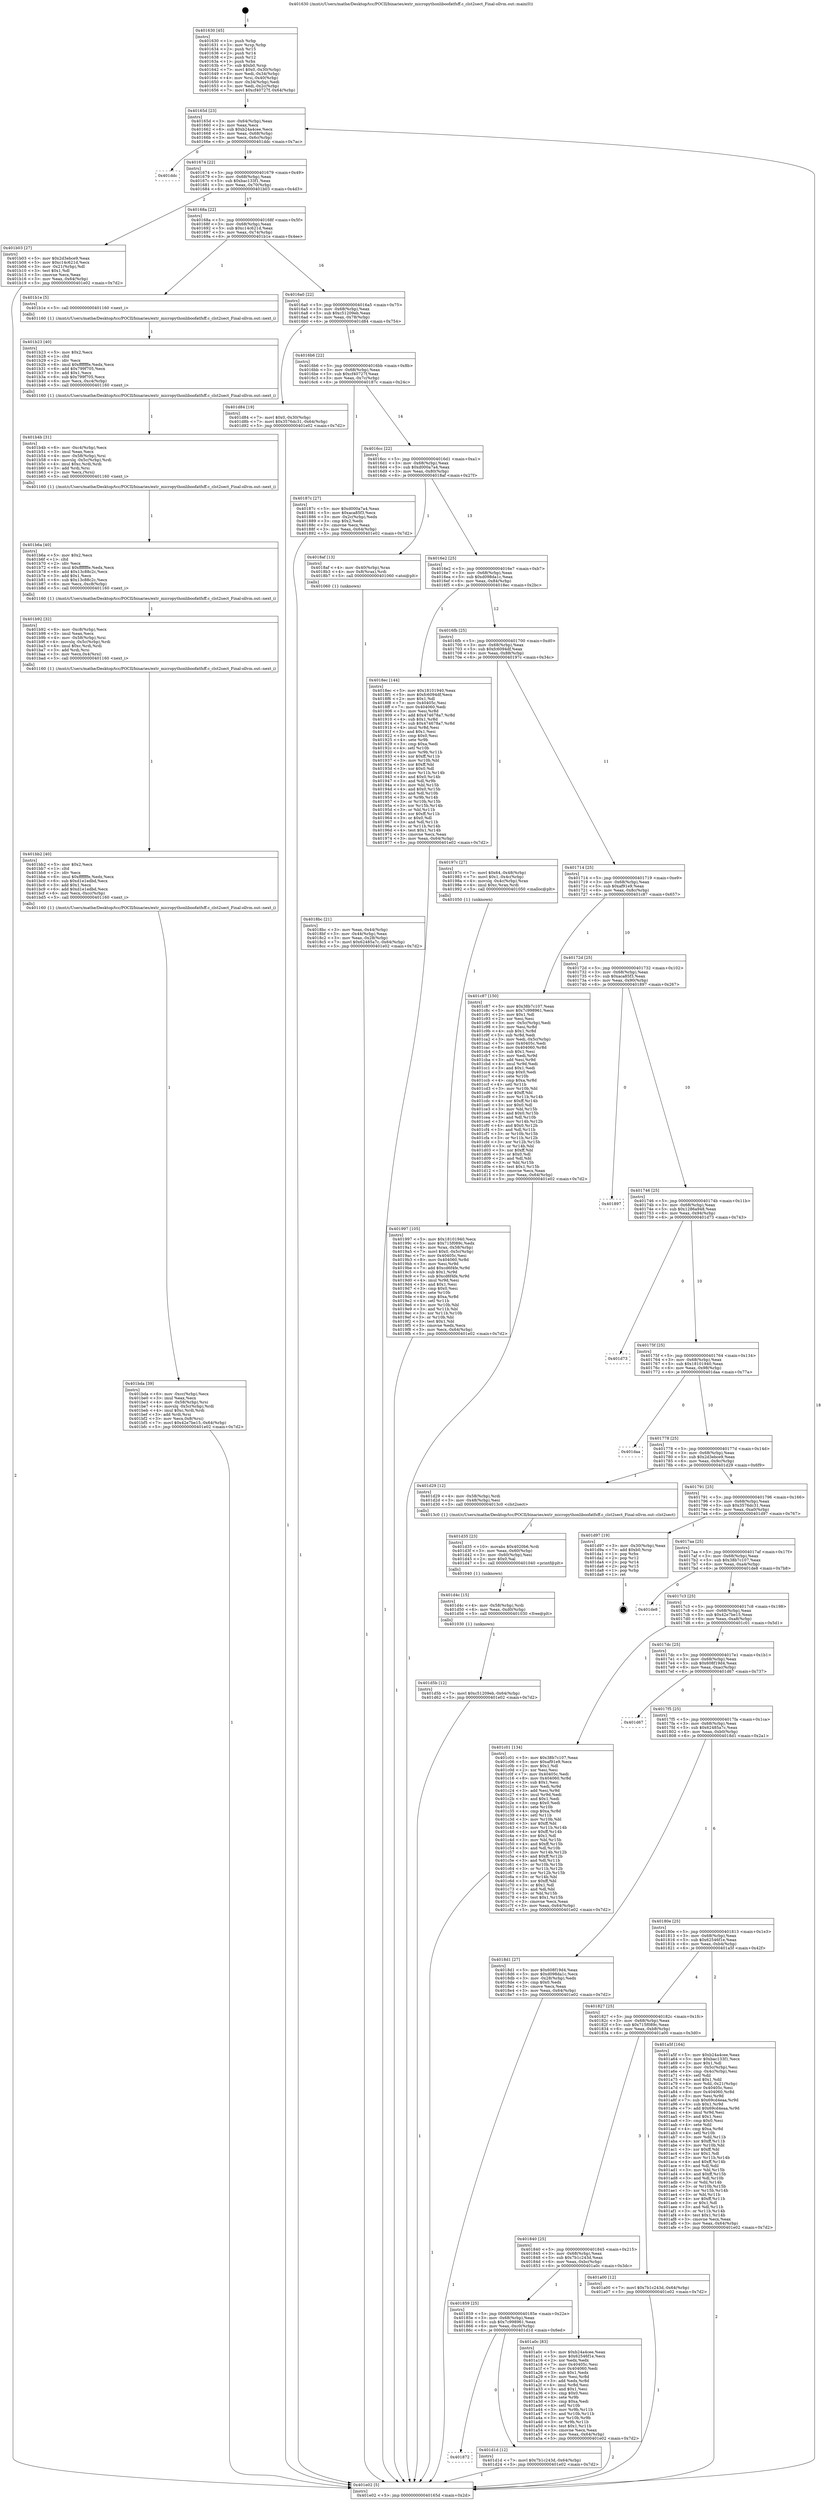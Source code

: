 digraph "0x401630" {
  label = "0x401630 (/mnt/c/Users/mathe/Desktop/tcc/POCII/binaries/extr_micropythonliboofatfsff.c_clst2sect_Final-ollvm.out::main(0))"
  labelloc = "t"
  node[shape=record]

  Entry [label="",width=0.3,height=0.3,shape=circle,fillcolor=black,style=filled]
  "0x40165d" [label="{
     0x40165d [23]\l
     | [instrs]\l
     &nbsp;&nbsp;0x40165d \<+3\>: mov -0x64(%rbp),%eax\l
     &nbsp;&nbsp;0x401660 \<+2\>: mov %eax,%ecx\l
     &nbsp;&nbsp;0x401662 \<+6\>: sub $0xb24a4cee,%ecx\l
     &nbsp;&nbsp;0x401668 \<+3\>: mov %eax,-0x68(%rbp)\l
     &nbsp;&nbsp;0x40166b \<+3\>: mov %ecx,-0x6c(%rbp)\l
     &nbsp;&nbsp;0x40166e \<+6\>: je 0000000000401ddc \<main+0x7ac\>\l
  }"]
  "0x401ddc" [label="{
     0x401ddc\l
  }", style=dashed]
  "0x401674" [label="{
     0x401674 [22]\l
     | [instrs]\l
     &nbsp;&nbsp;0x401674 \<+5\>: jmp 0000000000401679 \<main+0x49\>\l
     &nbsp;&nbsp;0x401679 \<+3\>: mov -0x68(%rbp),%eax\l
     &nbsp;&nbsp;0x40167c \<+5\>: sub $0xbac133f1,%eax\l
     &nbsp;&nbsp;0x401681 \<+3\>: mov %eax,-0x70(%rbp)\l
     &nbsp;&nbsp;0x401684 \<+6\>: je 0000000000401b03 \<main+0x4d3\>\l
  }"]
  Exit [label="",width=0.3,height=0.3,shape=circle,fillcolor=black,style=filled,peripheries=2]
  "0x401b03" [label="{
     0x401b03 [27]\l
     | [instrs]\l
     &nbsp;&nbsp;0x401b03 \<+5\>: mov $0x2d3ebce9,%eax\l
     &nbsp;&nbsp;0x401b08 \<+5\>: mov $0xc14c621d,%ecx\l
     &nbsp;&nbsp;0x401b0d \<+3\>: mov -0x21(%rbp),%dl\l
     &nbsp;&nbsp;0x401b10 \<+3\>: test $0x1,%dl\l
     &nbsp;&nbsp;0x401b13 \<+3\>: cmovne %ecx,%eax\l
     &nbsp;&nbsp;0x401b16 \<+3\>: mov %eax,-0x64(%rbp)\l
     &nbsp;&nbsp;0x401b19 \<+5\>: jmp 0000000000401e02 \<main+0x7d2\>\l
  }"]
  "0x40168a" [label="{
     0x40168a [22]\l
     | [instrs]\l
     &nbsp;&nbsp;0x40168a \<+5\>: jmp 000000000040168f \<main+0x5f\>\l
     &nbsp;&nbsp;0x40168f \<+3\>: mov -0x68(%rbp),%eax\l
     &nbsp;&nbsp;0x401692 \<+5\>: sub $0xc14c621d,%eax\l
     &nbsp;&nbsp;0x401697 \<+3\>: mov %eax,-0x74(%rbp)\l
     &nbsp;&nbsp;0x40169a \<+6\>: je 0000000000401b1e \<main+0x4ee\>\l
  }"]
  "0x401d5b" [label="{
     0x401d5b [12]\l
     | [instrs]\l
     &nbsp;&nbsp;0x401d5b \<+7\>: movl $0xc51209eb,-0x64(%rbp)\l
     &nbsp;&nbsp;0x401d62 \<+5\>: jmp 0000000000401e02 \<main+0x7d2\>\l
  }"]
  "0x401b1e" [label="{
     0x401b1e [5]\l
     | [instrs]\l
     &nbsp;&nbsp;0x401b1e \<+5\>: call 0000000000401160 \<next_i\>\l
     | [calls]\l
     &nbsp;&nbsp;0x401160 \{1\} (/mnt/c/Users/mathe/Desktop/tcc/POCII/binaries/extr_micropythonliboofatfsff.c_clst2sect_Final-ollvm.out::next_i)\l
  }"]
  "0x4016a0" [label="{
     0x4016a0 [22]\l
     | [instrs]\l
     &nbsp;&nbsp;0x4016a0 \<+5\>: jmp 00000000004016a5 \<main+0x75\>\l
     &nbsp;&nbsp;0x4016a5 \<+3\>: mov -0x68(%rbp),%eax\l
     &nbsp;&nbsp;0x4016a8 \<+5\>: sub $0xc51209eb,%eax\l
     &nbsp;&nbsp;0x4016ad \<+3\>: mov %eax,-0x78(%rbp)\l
     &nbsp;&nbsp;0x4016b0 \<+6\>: je 0000000000401d84 \<main+0x754\>\l
  }"]
  "0x401d4c" [label="{
     0x401d4c [15]\l
     | [instrs]\l
     &nbsp;&nbsp;0x401d4c \<+4\>: mov -0x58(%rbp),%rdi\l
     &nbsp;&nbsp;0x401d50 \<+6\>: mov %eax,-0xd0(%rbp)\l
     &nbsp;&nbsp;0x401d56 \<+5\>: call 0000000000401030 \<free@plt\>\l
     | [calls]\l
     &nbsp;&nbsp;0x401030 \{1\} (unknown)\l
  }"]
  "0x401d84" [label="{
     0x401d84 [19]\l
     | [instrs]\l
     &nbsp;&nbsp;0x401d84 \<+7\>: movl $0x0,-0x30(%rbp)\l
     &nbsp;&nbsp;0x401d8b \<+7\>: movl $0x3576dc31,-0x64(%rbp)\l
     &nbsp;&nbsp;0x401d92 \<+5\>: jmp 0000000000401e02 \<main+0x7d2\>\l
  }"]
  "0x4016b6" [label="{
     0x4016b6 [22]\l
     | [instrs]\l
     &nbsp;&nbsp;0x4016b6 \<+5\>: jmp 00000000004016bb \<main+0x8b\>\l
     &nbsp;&nbsp;0x4016bb \<+3\>: mov -0x68(%rbp),%eax\l
     &nbsp;&nbsp;0x4016be \<+5\>: sub $0xcf40727f,%eax\l
     &nbsp;&nbsp;0x4016c3 \<+3\>: mov %eax,-0x7c(%rbp)\l
     &nbsp;&nbsp;0x4016c6 \<+6\>: je 000000000040187c \<main+0x24c\>\l
  }"]
  "0x401d35" [label="{
     0x401d35 [23]\l
     | [instrs]\l
     &nbsp;&nbsp;0x401d35 \<+10\>: movabs $0x4020b6,%rdi\l
     &nbsp;&nbsp;0x401d3f \<+3\>: mov %eax,-0x60(%rbp)\l
     &nbsp;&nbsp;0x401d42 \<+3\>: mov -0x60(%rbp),%esi\l
     &nbsp;&nbsp;0x401d45 \<+2\>: mov $0x0,%al\l
     &nbsp;&nbsp;0x401d47 \<+5\>: call 0000000000401040 \<printf@plt\>\l
     | [calls]\l
     &nbsp;&nbsp;0x401040 \{1\} (unknown)\l
  }"]
  "0x40187c" [label="{
     0x40187c [27]\l
     | [instrs]\l
     &nbsp;&nbsp;0x40187c \<+5\>: mov $0xd000a7a4,%eax\l
     &nbsp;&nbsp;0x401881 \<+5\>: mov $0xaca85f3,%ecx\l
     &nbsp;&nbsp;0x401886 \<+3\>: mov -0x2c(%rbp),%edx\l
     &nbsp;&nbsp;0x401889 \<+3\>: cmp $0x2,%edx\l
     &nbsp;&nbsp;0x40188c \<+3\>: cmovne %ecx,%eax\l
     &nbsp;&nbsp;0x40188f \<+3\>: mov %eax,-0x64(%rbp)\l
     &nbsp;&nbsp;0x401892 \<+5\>: jmp 0000000000401e02 \<main+0x7d2\>\l
  }"]
  "0x4016cc" [label="{
     0x4016cc [22]\l
     | [instrs]\l
     &nbsp;&nbsp;0x4016cc \<+5\>: jmp 00000000004016d1 \<main+0xa1\>\l
     &nbsp;&nbsp;0x4016d1 \<+3\>: mov -0x68(%rbp),%eax\l
     &nbsp;&nbsp;0x4016d4 \<+5\>: sub $0xd000a7a4,%eax\l
     &nbsp;&nbsp;0x4016d9 \<+3\>: mov %eax,-0x80(%rbp)\l
     &nbsp;&nbsp;0x4016dc \<+6\>: je 00000000004018af \<main+0x27f\>\l
  }"]
  "0x401e02" [label="{
     0x401e02 [5]\l
     | [instrs]\l
     &nbsp;&nbsp;0x401e02 \<+5\>: jmp 000000000040165d \<main+0x2d\>\l
  }"]
  "0x401630" [label="{
     0x401630 [45]\l
     | [instrs]\l
     &nbsp;&nbsp;0x401630 \<+1\>: push %rbp\l
     &nbsp;&nbsp;0x401631 \<+3\>: mov %rsp,%rbp\l
     &nbsp;&nbsp;0x401634 \<+2\>: push %r15\l
     &nbsp;&nbsp;0x401636 \<+2\>: push %r14\l
     &nbsp;&nbsp;0x401638 \<+2\>: push %r12\l
     &nbsp;&nbsp;0x40163a \<+1\>: push %rbx\l
     &nbsp;&nbsp;0x40163b \<+7\>: sub $0xb0,%rsp\l
     &nbsp;&nbsp;0x401642 \<+7\>: movl $0x0,-0x30(%rbp)\l
     &nbsp;&nbsp;0x401649 \<+3\>: mov %edi,-0x34(%rbp)\l
     &nbsp;&nbsp;0x40164c \<+4\>: mov %rsi,-0x40(%rbp)\l
     &nbsp;&nbsp;0x401650 \<+3\>: mov -0x34(%rbp),%edi\l
     &nbsp;&nbsp;0x401653 \<+3\>: mov %edi,-0x2c(%rbp)\l
     &nbsp;&nbsp;0x401656 \<+7\>: movl $0xcf40727f,-0x64(%rbp)\l
  }"]
  "0x401872" [label="{
     0x401872\l
  }", style=dashed]
  "0x4018af" [label="{
     0x4018af [13]\l
     | [instrs]\l
     &nbsp;&nbsp;0x4018af \<+4\>: mov -0x40(%rbp),%rax\l
     &nbsp;&nbsp;0x4018b3 \<+4\>: mov 0x8(%rax),%rdi\l
     &nbsp;&nbsp;0x4018b7 \<+5\>: call 0000000000401060 \<atoi@plt\>\l
     | [calls]\l
     &nbsp;&nbsp;0x401060 \{1\} (unknown)\l
  }"]
  "0x4016e2" [label="{
     0x4016e2 [25]\l
     | [instrs]\l
     &nbsp;&nbsp;0x4016e2 \<+5\>: jmp 00000000004016e7 \<main+0xb7\>\l
     &nbsp;&nbsp;0x4016e7 \<+3\>: mov -0x68(%rbp),%eax\l
     &nbsp;&nbsp;0x4016ea \<+5\>: sub $0xd098da1c,%eax\l
     &nbsp;&nbsp;0x4016ef \<+6\>: mov %eax,-0x84(%rbp)\l
     &nbsp;&nbsp;0x4016f5 \<+6\>: je 00000000004018ec \<main+0x2bc\>\l
  }"]
  "0x4018bc" [label="{
     0x4018bc [21]\l
     | [instrs]\l
     &nbsp;&nbsp;0x4018bc \<+3\>: mov %eax,-0x44(%rbp)\l
     &nbsp;&nbsp;0x4018bf \<+3\>: mov -0x44(%rbp),%eax\l
     &nbsp;&nbsp;0x4018c2 \<+3\>: mov %eax,-0x28(%rbp)\l
     &nbsp;&nbsp;0x4018c5 \<+7\>: movl $0x62485a7c,-0x64(%rbp)\l
     &nbsp;&nbsp;0x4018cc \<+5\>: jmp 0000000000401e02 \<main+0x7d2\>\l
  }"]
  "0x401d1d" [label="{
     0x401d1d [12]\l
     | [instrs]\l
     &nbsp;&nbsp;0x401d1d \<+7\>: movl $0x7b1c243d,-0x64(%rbp)\l
     &nbsp;&nbsp;0x401d24 \<+5\>: jmp 0000000000401e02 \<main+0x7d2\>\l
  }"]
  "0x4018ec" [label="{
     0x4018ec [144]\l
     | [instrs]\l
     &nbsp;&nbsp;0x4018ec \<+5\>: mov $0x18101940,%eax\l
     &nbsp;&nbsp;0x4018f1 \<+5\>: mov $0xfc6094df,%ecx\l
     &nbsp;&nbsp;0x4018f6 \<+2\>: mov $0x1,%dl\l
     &nbsp;&nbsp;0x4018f8 \<+7\>: mov 0x40405c,%esi\l
     &nbsp;&nbsp;0x4018ff \<+7\>: mov 0x404060,%edi\l
     &nbsp;&nbsp;0x401906 \<+3\>: mov %esi,%r8d\l
     &nbsp;&nbsp;0x401909 \<+7\>: add $0x474678a7,%r8d\l
     &nbsp;&nbsp;0x401910 \<+4\>: sub $0x1,%r8d\l
     &nbsp;&nbsp;0x401914 \<+7\>: sub $0x474678a7,%r8d\l
     &nbsp;&nbsp;0x40191b \<+4\>: imul %r8d,%esi\l
     &nbsp;&nbsp;0x40191f \<+3\>: and $0x1,%esi\l
     &nbsp;&nbsp;0x401922 \<+3\>: cmp $0x0,%esi\l
     &nbsp;&nbsp;0x401925 \<+4\>: sete %r9b\l
     &nbsp;&nbsp;0x401929 \<+3\>: cmp $0xa,%edi\l
     &nbsp;&nbsp;0x40192c \<+4\>: setl %r10b\l
     &nbsp;&nbsp;0x401930 \<+3\>: mov %r9b,%r11b\l
     &nbsp;&nbsp;0x401933 \<+4\>: xor $0xff,%r11b\l
     &nbsp;&nbsp;0x401937 \<+3\>: mov %r10b,%bl\l
     &nbsp;&nbsp;0x40193a \<+3\>: xor $0xff,%bl\l
     &nbsp;&nbsp;0x40193d \<+3\>: xor $0x0,%dl\l
     &nbsp;&nbsp;0x401940 \<+3\>: mov %r11b,%r14b\l
     &nbsp;&nbsp;0x401943 \<+4\>: and $0x0,%r14b\l
     &nbsp;&nbsp;0x401947 \<+3\>: and %dl,%r9b\l
     &nbsp;&nbsp;0x40194a \<+3\>: mov %bl,%r15b\l
     &nbsp;&nbsp;0x40194d \<+4\>: and $0x0,%r15b\l
     &nbsp;&nbsp;0x401951 \<+3\>: and %dl,%r10b\l
     &nbsp;&nbsp;0x401954 \<+3\>: or %r9b,%r14b\l
     &nbsp;&nbsp;0x401957 \<+3\>: or %r10b,%r15b\l
     &nbsp;&nbsp;0x40195a \<+3\>: xor %r15b,%r14b\l
     &nbsp;&nbsp;0x40195d \<+3\>: or %bl,%r11b\l
     &nbsp;&nbsp;0x401960 \<+4\>: xor $0xff,%r11b\l
     &nbsp;&nbsp;0x401964 \<+3\>: or $0x0,%dl\l
     &nbsp;&nbsp;0x401967 \<+3\>: and %dl,%r11b\l
     &nbsp;&nbsp;0x40196a \<+3\>: or %r11b,%r14b\l
     &nbsp;&nbsp;0x40196d \<+4\>: test $0x1,%r14b\l
     &nbsp;&nbsp;0x401971 \<+3\>: cmovne %ecx,%eax\l
     &nbsp;&nbsp;0x401974 \<+3\>: mov %eax,-0x64(%rbp)\l
     &nbsp;&nbsp;0x401977 \<+5\>: jmp 0000000000401e02 \<main+0x7d2\>\l
  }"]
  "0x4016fb" [label="{
     0x4016fb [25]\l
     | [instrs]\l
     &nbsp;&nbsp;0x4016fb \<+5\>: jmp 0000000000401700 \<main+0xd0\>\l
     &nbsp;&nbsp;0x401700 \<+3\>: mov -0x68(%rbp),%eax\l
     &nbsp;&nbsp;0x401703 \<+5\>: sub $0xfc6094df,%eax\l
     &nbsp;&nbsp;0x401708 \<+6\>: mov %eax,-0x88(%rbp)\l
     &nbsp;&nbsp;0x40170e \<+6\>: je 000000000040197c \<main+0x34c\>\l
  }"]
  "0x401bda" [label="{
     0x401bda [39]\l
     | [instrs]\l
     &nbsp;&nbsp;0x401bda \<+6\>: mov -0xcc(%rbp),%ecx\l
     &nbsp;&nbsp;0x401be0 \<+3\>: imul %eax,%ecx\l
     &nbsp;&nbsp;0x401be3 \<+4\>: mov -0x58(%rbp),%rsi\l
     &nbsp;&nbsp;0x401be7 \<+4\>: movslq -0x5c(%rbp),%rdi\l
     &nbsp;&nbsp;0x401beb \<+4\>: imul $0xc,%rdi,%rdi\l
     &nbsp;&nbsp;0x401bef \<+3\>: add %rdi,%rsi\l
     &nbsp;&nbsp;0x401bf2 \<+3\>: mov %ecx,0x8(%rsi)\l
     &nbsp;&nbsp;0x401bf5 \<+7\>: movl $0x42e7be15,-0x64(%rbp)\l
     &nbsp;&nbsp;0x401bfc \<+5\>: jmp 0000000000401e02 \<main+0x7d2\>\l
  }"]
  "0x40197c" [label="{
     0x40197c [27]\l
     | [instrs]\l
     &nbsp;&nbsp;0x40197c \<+7\>: movl $0x64,-0x48(%rbp)\l
     &nbsp;&nbsp;0x401983 \<+7\>: movl $0x1,-0x4c(%rbp)\l
     &nbsp;&nbsp;0x40198a \<+4\>: movslq -0x4c(%rbp),%rax\l
     &nbsp;&nbsp;0x40198e \<+4\>: imul $0xc,%rax,%rdi\l
     &nbsp;&nbsp;0x401992 \<+5\>: call 0000000000401050 \<malloc@plt\>\l
     | [calls]\l
     &nbsp;&nbsp;0x401050 \{1\} (unknown)\l
  }"]
  "0x401714" [label="{
     0x401714 [25]\l
     | [instrs]\l
     &nbsp;&nbsp;0x401714 \<+5\>: jmp 0000000000401719 \<main+0xe9\>\l
     &nbsp;&nbsp;0x401719 \<+3\>: mov -0x68(%rbp),%eax\l
     &nbsp;&nbsp;0x40171c \<+5\>: sub $0xaf91e9,%eax\l
     &nbsp;&nbsp;0x401721 \<+6\>: mov %eax,-0x8c(%rbp)\l
     &nbsp;&nbsp;0x401727 \<+6\>: je 0000000000401c87 \<main+0x657\>\l
  }"]
  "0x401bb2" [label="{
     0x401bb2 [40]\l
     | [instrs]\l
     &nbsp;&nbsp;0x401bb2 \<+5\>: mov $0x2,%ecx\l
     &nbsp;&nbsp;0x401bb7 \<+1\>: cltd\l
     &nbsp;&nbsp;0x401bb8 \<+2\>: idiv %ecx\l
     &nbsp;&nbsp;0x401bba \<+6\>: imul $0xfffffffe,%edx,%ecx\l
     &nbsp;&nbsp;0x401bc0 \<+6\>: sub $0xd1e1edbd,%ecx\l
     &nbsp;&nbsp;0x401bc6 \<+3\>: add $0x1,%ecx\l
     &nbsp;&nbsp;0x401bc9 \<+6\>: add $0xd1e1edbd,%ecx\l
     &nbsp;&nbsp;0x401bcf \<+6\>: mov %ecx,-0xcc(%rbp)\l
     &nbsp;&nbsp;0x401bd5 \<+5\>: call 0000000000401160 \<next_i\>\l
     | [calls]\l
     &nbsp;&nbsp;0x401160 \{1\} (/mnt/c/Users/mathe/Desktop/tcc/POCII/binaries/extr_micropythonliboofatfsff.c_clst2sect_Final-ollvm.out::next_i)\l
  }"]
  "0x401c87" [label="{
     0x401c87 [150]\l
     | [instrs]\l
     &nbsp;&nbsp;0x401c87 \<+5\>: mov $0x38b7c107,%eax\l
     &nbsp;&nbsp;0x401c8c \<+5\>: mov $0x7c998961,%ecx\l
     &nbsp;&nbsp;0x401c91 \<+2\>: mov $0x1,%dl\l
     &nbsp;&nbsp;0x401c93 \<+2\>: xor %esi,%esi\l
     &nbsp;&nbsp;0x401c95 \<+3\>: mov -0x5c(%rbp),%edi\l
     &nbsp;&nbsp;0x401c98 \<+3\>: mov %esi,%r8d\l
     &nbsp;&nbsp;0x401c9b \<+4\>: sub $0x1,%r8d\l
     &nbsp;&nbsp;0x401c9f \<+3\>: sub %r8d,%edi\l
     &nbsp;&nbsp;0x401ca2 \<+3\>: mov %edi,-0x5c(%rbp)\l
     &nbsp;&nbsp;0x401ca5 \<+7\>: mov 0x40405c,%edi\l
     &nbsp;&nbsp;0x401cac \<+8\>: mov 0x404060,%r8d\l
     &nbsp;&nbsp;0x401cb4 \<+3\>: sub $0x1,%esi\l
     &nbsp;&nbsp;0x401cb7 \<+3\>: mov %edi,%r9d\l
     &nbsp;&nbsp;0x401cba \<+3\>: add %esi,%r9d\l
     &nbsp;&nbsp;0x401cbd \<+4\>: imul %r9d,%edi\l
     &nbsp;&nbsp;0x401cc1 \<+3\>: and $0x1,%edi\l
     &nbsp;&nbsp;0x401cc4 \<+3\>: cmp $0x0,%edi\l
     &nbsp;&nbsp;0x401cc7 \<+4\>: sete %r10b\l
     &nbsp;&nbsp;0x401ccb \<+4\>: cmp $0xa,%r8d\l
     &nbsp;&nbsp;0x401ccf \<+4\>: setl %r11b\l
     &nbsp;&nbsp;0x401cd3 \<+3\>: mov %r10b,%bl\l
     &nbsp;&nbsp;0x401cd6 \<+3\>: xor $0xff,%bl\l
     &nbsp;&nbsp;0x401cd9 \<+3\>: mov %r11b,%r14b\l
     &nbsp;&nbsp;0x401cdc \<+4\>: xor $0xff,%r14b\l
     &nbsp;&nbsp;0x401ce0 \<+3\>: xor $0x0,%dl\l
     &nbsp;&nbsp;0x401ce3 \<+3\>: mov %bl,%r15b\l
     &nbsp;&nbsp;0x401ce6 \<+4\>: and $0x0,%r15b\l
     &nbsp;&nbsp;0x401cea \<+3\>: and %dl,%r10b\l
     &nbsp;&nbsp;0x401ced \<+3\>: mov %r14b,%r12b\l
     &nbsp;&nbsp;0x401cf0 \<+4\>: and $0x0,%r12b\l
     &nbsp;&nbsp;0x401cf4 \<+3\>: and %dl,%r11b\l
     &nbsp;&nbsp;0x401cf7 \<+3\>: or %r10b,%r15b\l
     &nbsp;&nbsp;0x401cfa \<+3\>: or %r11b,%r12b\l
     &nbsp;&nbsp;0x401cfd \<+3\>: xor %r12b,%r15b\l
     &nbsp;&nbsp;0x401d00 \<+3\>: or %r14b,%bl\l
     &nbsp;&nbsp;0x401d03 \<+3\>: xor $0xff,%bl\l
     &nbsp;&nbsp;0x401d06 \<+3\>: or $0x0,%dl\l
     &nbsp;&nbsp;0x401d09 \<+2\>: and %dl,%bl\l
     &nbsp;&nbsp;0x401d0b \<+3\>: or %bl,%r15b\l
     &nbsp;&nbsp;0x401d0e \<+4\>: test $0x1,%r15b\l
     &nbsp;&nbsp;0x401d12 \<+3\>: cmovne %ecx,%eax\l
     &nbsp;&nbsp;0x401d15 \<+3\>: mov %eax,-0x64(%rbp)\l
     &nbsp;&nbsp;0x401d18 \<+5\>: jmp 0000000000401e02 \<main+0x7d2\>\l
  }"]
  "0x40172d" [label="{
     0x40172d [25]\l
     | [instrs]\l
     &nbsp;&nbsp;0x40172d \<+5\>: jmp 0000000000401732 \<main+0x102\>\l
     &nbsp;&nbsp;0x401732 \<+3\>: mov -0x68(%rbp),%eax\l
     &nbsp;&nbsp;0x401735 \<+5\>: sub $0xaca85f3,%eax\l
     &nbsp;&nbsp;0x40173a \<+6\>: mov %eax,-0x90(%rbp)\l
     &nbsp;&nbsp;0x401740 \<+6\>: je 0000000000401897 \<main+0x267\>\l
  }"]
  "0x401b92" [label="{
     0x401b92 [32]\l
     | [instrs]\l
     &nbsp;&nbsp;0x401b92 \<+6\>: mov -0xc8(%rbp),%ecx\l
     &nbsp;&nbsp;0x401b98 \<+3\>: imul %eax,%ecx\l
     &nbsp;&nbsp;0x401b9b \<+4\>: mov -0x58(%rbp),%rsi\l
     &nbsp;&nbsp;0x401b9f \<+4\>: movslq -0x5c(%rbp),%rdi\l
     &nbsp;&nbsp;0x401ba3 \<+4\>: imul $0xc,%rdi,%rdi\l
     &nbsp;&nbsp;0x401ba7 \<+3\>: add %rdi,%rsi\l
     &nbsp;&nbsp;0x401baa \<+3\>: mov %ecx,0x4(%rsi)\l
     &nbsp;&nbsp;0x401bad \<+5\>: call 0000000000401160 \<next_i\>\l
     | [calls]\l
     &nbsp;&nbsp;0x401160 \{1\} (/mnt/c/Users/mathe/Desktop/tcc/POCII/binaries/extr_micropythonliboofatfsff.c_clst2sect_Final-ollvm.out::next_i)\l
  }"]
  "0x401897" [label="{
     0x401897\l
  }", style=dashed]
  "0x401746" [label="{
     0x401746 [25]\l
     | [instrs]\l
     &nbsp;&nbsp;0x401746 \<+5\>: jmp 000000000040174b \<main+0x11b\>\l
     &nbsp;&nbsp;0x40174b \<+3\>: mov -0x68(%rbp),%eax\l
     &nbsp;&nbsp;0x40174e \<+5\>: sub $0x1286a948,%eax\l
     &nbsp;&nbsp;0x401753 \<+6\>: mov %eax,-0x94(%rbp)\l
     &nbsp;&nbsp;0x401759 \<+6\>: je 0000000000401d73 \<main+0x743\>\l
  }"]
  "0x401b6a" [label="{
     0x401b6a [40]\l
     | [instrs]\l
     &nbsp;&nbsp;0x401b6a \<+5\>: mov $0x2,%ecx\l
     &nbsp;&nbsp;0x401b6f \<+1\>: cltd\l
     &nbsp;&nbsp;0x401b70 \<+2\>: idiv %ecx\l
     &nbsp;&nbsp;0x401b72 \<+6\>: imul $0xfffffffe,%edx,%ecx\l
     &nbsp;&nbsp;0x401b78 \<+6\>: add $0x13c88c2c,%ecx\l
     &nbsp;&nbsp;0x401b7e \<+3\>: add $0x1,%ecx\l
     &nbsp;&nbsp;0x401b81 \<+6\>: sub $0x13c88c2c,%ecx\l
     &nbsp;&nbsp;0x401b87 \<+6\>: mov %ecx,-0xc8(%rbp)\l
     &nbsp;&nbsp;0x401b8d \<+5\>: call 0000000000401160 \<next_i\>\l
     | [calls]\l
     &nbsp;&nbsp;0x401160 \{1\} (/mnt/c/Users/mathe/Desktop/tcc/POCII/binaries/extr_micropythonliboofatfsff.c_clst2sect_Final-ollvm.out::next_i)\l
  }"]
  "0x401d73" [label="{
     0x401d73\l
  }", style=dashed]
  "0x40175f" [label="{
     0x40175f [25]\l
     | [instrs]\l
     &nbsp;&nbsp;0x40175f \<+5\>: jmp 0000000000401764 \<main+0x134\>\l
     &nbsp;&nbsp;0x401764 \<+3\>: mov -0x68(%rbp),%eax\l
     &nbsp;&nbsp;0x401767 \<+5\>: sub $0x18101940,%eax\l
     &nbsp;&nbsp;0x40176c \<+6\>: mov %eax,-0x98(%rbp)\l
     &nbsp;&nbsp;0x401772 \<+6\>: je 0000000000401daa \<main+0x77a\>\l
  }"]
  "0x401b4b" [label="{
     0x401b4b [31]\l
     | [instrs]\l
     &nbsp;&nbsp;0x401b4b \<+6\>: mov -0xc4(%rbp),%ecx\l
     &nbsp;&nbsp;0x401b51 \<+3\>: imul %eax,%ecx\l
     &nbsp;&nbsp;0x401b54 \<+4\>: mov -0x58(%rbp),%rsi\l
     &nbsp;&nbsp;0x401b58 \<+4\>: movslq -0x5c(%rbp),%rdi\l
     &nbsp;&nbsp;0x401b5c \<+4\>: imul $0xc,%rdi,%rdi\l
     &nbsp;&nbsp;0x401b60 \<+3\>: add %rdi,%rsi\l
     &nbsp;&nbsp;0x401b63 \<+2\>: mov %ecx,(%rsi)\l
     &nbsp;&nbsp;0x401b65 \<+5\>: call 0000000000401160 \<next_i\>\l
     | [calls]\l
     &nbsp;&nbsp;0x401160 \{1\} (/mnt/c/Users/mathe/Desktop/tcc/POCII/binaries/extr_micropythonliboofatfsff.c_clst2sect_Final-ollvm.out::next_i)\l
  }"]
  "0x401daa" [label="{
     0x401daa\l
  }", style=dashed]
  "0x401778" [label="{
     0x401778 [25]\l
     | [instrs]\l
     &nbsp;&nbsp;0x401778 \<+5\>: jmp 000000000040177d \<main+0x14d\>\l
     &nbsp;&nbsp;0x40177d \<+3\>: mov -0x68(%rbp),%eax\l
     &nbsp;&nbsp;0x401780 \<+5\>: sub $0x2d3ebce9,%eax\l
     &nbsp;&nbsp;0x401785 \<+6\>: mov %eax,-0x9c(%rbp)\l
     &nbsp;&nbsp;0x40178b \<+6\>: je 0000000000401d29 \<main+0x6f9\>\l
  }"]
  "0x401b23" [label="{
     0x401b23 [40]\l
     | [instrs]\l
     &nbsp;&nbsp;0x401b23 \<+5\>: mov $0x2,%ecx\l
     &nbsp;&nbsp;0x401b28 \<+1\>: cltd\l
     &nbsp;&nbsp;0x401b29 \<+2\>: idiv %ecx\l
     &nbsp;&nbsp;0x401b2b \<+6\>: imul $0xfffffffe,%edx,%ecx\l
     &nbsp;&nbsp;0x401b31 \<+6\>: add $0x799f705,%ecx\l
     &nbsp;&nbsp;0x401b37 \<+3\>: add $0x1,%ecx\l
     &nbsp;&nbsp;0x401b3a \<+6\>: sub $0x799f705,%ecx\l
     &nbsp;&nbsp;0x401b40 \<+6\>: mov %ecx,-0xc4(%rbp)\l
     &nbsp;&nbsp;0x401b46 \<+5\>: call 0000000000401160 \<next_i\>\l
     | [calls]\l
     &nbsp;&nbsp;0x401160 \{1\} (/mnt/c/Users/mathe/Desktop/tcc/POCII/binaries/extr_micropythonliboofatfsff.c_clst2sect_Final-ollvm.out::next_i)\l
  }"]
  "0x401d29" [label="{
     0x401d29 [12]\l
     | [instrs]\l
     &nbsp;&nbsp;0x401d29 \<+4\>: mov -0x58(%rbp),%rdi\l
     &nbsp;&nbsp;0x401d2d \<+3\>: mov -0x48(%rbp),%esi\l
     &nbsp;&nbsp;0x401d30 \<+5\>: call 00000000004013c0 \<clst2sect\>\l
     | [calls]\l
     &nbsp;&nbsp;0x4013c0 \{1\} (/mnt/c/Users/mathe/Desktop/tcc/POCII/binaries/extr_micropythonliboofatfsff.c_clst2sect_Final-ollvm.out::clst2sect)\l
  }"]
  "0x401791" [label="{
     0x401791 [25]\l
     | [instrs]\l
     &nbsp;&nbsp;0x401791 \<+5\>: jmp 0000000000401796 \<main+0x166\>\l
     &nbsp;&nbsp;0x401796 \<+3\>: mov -0x68(%rbp),%eax\l
     &nbsp;&nbsp;0x401799 \<+5\>: sub $0x3576dc31,%eax\l
     &nbsp;&nbsp;0x40179e \<+6\>: mov %eax,-0xa0(%rbp)\l
     &nbsp;&nbsp;0x4017a4 \<+6\>: je 0000000000401d97 \<main+0x767\>\l
  }"]
  "0x401859" [label="{
     0x401859 [25]\l
     | [instrs]\l
     &nbsp;&nbsp;0x401859 \<+5\>: jmp 000000000040185e \<main+0x22e\>\l
     &nbsp;&nbsp;0x40185e \<+3\>: mov -0x68(%rbp),%eax\l
     &nbsp;&nbsp;0x401861 \<+5\>: sub $0x7c998961,%eax\l
     &nbsp;&nbsp;0x401866 \<+6\>: mov %eax,-0xc0(%rbp)\l
     &nbsp;&nbsp;0x40186c \<+6\>: je 0000000000401d1d \<main+0x6ed\>\l
  }"]
  "0x401d97" [label="{
     0x401d97 [19]\l
     | [instrs]\l
     &nbsp;&nbsp;0x401d97 \<+3\>: mov -0x30(%rbp),%eax\l
     &nbsp;&nbsp;0x401d9a \<+7\>: add $0xb0,%rsp\l
     &nbsp;&nbsp;0x401da1 \<+1\>: pop %rbx\l
     &nbsp;&nbsp;0x401da2 \<+2\>: pop %r12\l
     &nbsp;&nbsp;0x401da4 \<+2\>: pop %r14\l
     &nbsp;&nbsp;0x401da6 \<+2\>: pop %r15\l
     &nbsp;&nbsp;0x401da8 \<+1\>: pop %rbp\l
     &nbsp;&nbsp;0x401da9 \<+1\>: ret\l
  }"]
  "0x4017aa" [label="{
     0x4017aa [25]\l
     | [instrs]\l
     &nbsp;&nbsp;0x4017aa \<+5\>: jmp 00000000004017af \<main+0x17f\>\l
     &nbsp;&nbsp;0x4017af \<+3\>: mov -0x68(%rbp),%eax\l
     &nbsp;&nbsp;0x4017b2 \<+5\>: sub $0x38b7c107,%eax\l
     &nbsp;&nbsp;0x4017b7 \<+6\>: mov %eax,-0xa4(%rbp)\l
     &nbsp;&nbsp;0x4017bd \<+6\>: je 0000000000401de8 \<main+0x7b8\>\l
  }"]
  "0x401a0c" [label="{
     0x401a0c [83]\l
     | [instrs]\l
     &nbsp;&nbsp;0x401a0c \<+5\>: mov $0xb24a4cee,%eax\l
     &nbsp;&nbsp;0x401a11 \<+5\>: mov $0x62546f1e,%ecx\l
     &nbsp;&nbsp;0x401a16 \<+2\>: xor %edx,%edx\l
     &nbsp;&nbsp;0x401a18 \<+7\>: mov 0x40405c,%esi\l
     &nbsp;&nbsp;0x401a1f \<+7\>: mov 0x404060,%edi\l
     &nbsp;&nbsp;0x401a26 \<+3\>: sub $0x1,%edx\l
     &nbsp;&nbsp;0x401a29 \<+3\>: mov %esi,%r8d\l
     &nbsp;&nbsp;0x401a2c \<+3\>: add %edx,%r8d\l
     &nbsp;&nbsp;0x401a2f \<+4\>: imul %r8d,%esi\l
     &nbsp;&nbsp;0x401a33 \<+3\>: and $0x1,%esi\l
     &nbsp;&nbsp;0x401a36 \<+3\>: cmp $0x0,%esi\l
     &nbsp;&nbsp;0x401a39 \<+4\>: sete %r9b\l
     &nbsp;&nbsp;0x401a3d \<+3\>: cmp $0xa,%edi\l
     &nbsp;&nbsp;0x401a40 \<+4\>: setl %r10b\l
     &nbsp;&nbsp;0x401a44 \<+3\>: mov %r9b,%r11b\l
     &nbsp;&nbsp;0x401a47 \<+3\>: and %r10b,%r11b\l
     &nbsp;&nbsp;0x401a4a \<+3\>: xor %r10b,%r9b\l
     &nbsp;&nbsp;0x401a4d \<+3\>: or %r9b,%r11b\l
     &nbsp;&nbsp;0x401a50 \<+4\>: test $0x1,%r11b\l
     &nbsp;&nbsp;0x401a54 \<+3\>: cmovne %ecx,%eax\l
     &nbsp;&nbsp;0x401a57 \<+3\>: mov %eax,-0x64(%rbp)\l
     &nbsp;&nbsp;0x401a5a \<+5\>: jmp 0000000000401e02 \<main+0x7d2\>\l
  }"]
  "0x401de8" [label="{
     0x401de8\l
  }", style=dashed]
  "0x4017c3" [label="{
     0x4017c3 [25]\l
     | [instrs]\l
     &nbsp;&nbsp;0x4017c3 \<+5\>: jmp 00000000004017c8 \<main+0x198\>\l
     &nbsp;&nbsp;0x4017c8 \<+3\>: mov -0x68(%rbp),%eax\l
     &nbsp;&nbsp;0x4017cb \<+5\>: sub $0x42e7be15,%eax\l
     &nbsp;&nbsp;0x4017d0 \<+6\>: mov %eax,-0xa8(%rbp)\l
     &nbsp;&nbsp;0x4017d6 \<+6\>: je 0000000000401c01 \<main+0x5d1\>\l
  }"]
  "0x401840" [label="{
     0x401840 [25]\l
     | [instrs]\l
     &nbsp;&nbsp;0x401840 \<+5\>: jmp 0000000000401845 \<main+0x215\>\l
     &nbsp;&nbsp;0x401845 \<+3\>: mov -0x68(%rbp),%eax\l
     &nbsp;&nbsp;0x401848 \<+5\>: sub $0x7b1c243d,%eax\l
     &nbsp;&nbsp;0x40184d \<+6\>: mov %eax,-0xbc(%rbp)\l
     &nbsp;&nbsp;0x401853 \<+6\>: je 0000000000401a0c \<main+0x3dc\>\l
  }"]
  "0x401c01" [label="{
     0x401c01 [134]\l
     | [instrs]\l
     &nbsp;&nbsp;0x401c01 \<+5\>: mov $0x38b7c107,%eax\l
     &nbsp;&nbsp;0x401c06 \<+5\>: mov $0xaf91e9,%ecx\l
     &nbsp;&nbsp;0x401c0b \<+2\>: mov $0x1,%dl\l
     &nbsp;&nbsp;0x401c0d \<+2\>: xor %esi,%esi\l
     &nbsp;&nbsp;0x401c0f \<+7\>: mov 0x40405c,%edi\l
     &nbsp;&nbsp;0x401c16 \<+8\>: mov 0x404060,%r8d\l
     &nbsp;&nbsp;0x401c1e \<+3\>: sub $0x1,%esi\l
     &nbsp;&nbsp;0x401c21 \<+3\>: mov %edi,%r9d\l
     &nbsp;&nbsp;0x401c24 \<+3\>: add %esi,%r9d\l
     &nbsp;&nbsp;0x401c27 \<+4\>: imul %r9d,%edi\l
     &nbsp;&nbsp;0x401c2b \<+3\>: and $0x1,%edi\l
     &nbsp;&nbsp;0x401c2e \<+3\>: cmp $0x0,%edi\l
     &nbsp;&nbsp;0x401c31 \<+4\>: sete %r10b\l
     &nbsp;&nbsp;0x401c35 \<+4\>: cmp $0xa,%r8d\l
     &nbsp;&nbsp;0x401c39 \<+4\>: setl %r11b\l
     &nbsp;&nbsp;0x401c3d \<+3\>: mov %r10b,%bl\l
     &nbsp;&nbsp;0x401c40 \<+3\>: xor $0xff,%bl\l
     &nbsp;&nbsp;0x401c43 \<+3\>: mov %r11b,%r14b\l
     &nbsp;&nbsp;0x401c46 \<+4\>: xor $0xff,%r14b\l
     &nbsp;&nbsp;0x401c4a \<+3\>: xor $0x1,%dl\l
     &nbsp;&nbsp;0x401c4d \<+3\>: mov %bl,%r15b\l
     &nbsp;&nbsp;0x401c50 \<+4\>: and $0xff,%r15b\l
     &nbsp;&nbsp;0x401c54 \<+3\>: and %dl,%r10b\l
     &nbsp;&nbsp;0x401c57 \<+3\>: mov %r14b,%r12b\l
     &nbsp;&nbsp;0x401c5a \<+4\>: and $0xff,%r12b\l
     &nbsp;&nbsp;0x401c5e \<+3\>: and %dl,%r11b\l
     &nbsp;&nbsp;0x401c61 \<+3\>: or %r10b,%r15b\l
     &nbsp;&nbsp;0x401c64 \<+3\>: or %r11b,%r12b\l
     &nbsp;&nbsp;0x401c67 \<+3\>: xor %r12b,%r15b\l
     &nbsp;&nbsp;0x401c6a \<+3\>: or %r14b,%bl\l
     &nbsp;&nbsp;0x401c6d \<+3\>: xor $0xff,%bl\l
     &nbsp;&nbsp;0x401c70 \<+3\>: or $0x1,%dl\l
     &nbsp;&nbsp;0x401c73 \<+2\>: and %dl,%bl\l
     &nbsp;&nbsp;0x401c75 \<+3\>: or %bl,%r15b\l
     &nbsp;&nbsp;0x401c78 \<+4\>: test $0x1,%r15b\l
     &nbsp;&nbsp;0x401c7c \<+3\>: cmovne %ecx,%eax\l
     &nbsp;&nbsp;0x401c7f \<+3\>: mov %eax,-0x64(%rbp)\l
     &nbsp;&nbsp;0x401c82 \<+5\>: jmp 0000000000401e02 \<main+0x7d2\>\l
  }"]
  "0x4017dc" [label="{
     0x4017dc [25]\l
     | [instrs]\l
     &nbsp;&nbsp;0x4017dc \<+5\>: jmp 00000000004017e1 \<main+0x1b1\>\l
     &nbsp;&nbsp;0x4017e1 \<+3\>: mov -0x68(%rbp),%eax\l
     &nbsp;&nbsp;0x4017e4 \<+5\>: sub $0x608f19d4,%eax\l
     &nbsp;&nbsp;0x4017e9 \<+6\>: mov %eax,-0xac(%rbp)\l
     &nbsp;&nbsp;0x4017ef \<+6\>: je 0000000000401d67 \<main+0x737\>\l
  }"]
  "0x401a00" [label="{
     0x401a00 [12]\l
     | [instrs]\l
     &nbsp;&nbsp;0x401a00 \<+7\>: movl $0x7b1c243d,-0x64(%rbp)\l
     &nbsp;&nbsp;0x401a07 \<+5\>: jmp 0000000000401e02 \<main+0x7d2\>\l
  }"]
  "0x401d67" [label="{
     0x401d67\l
  }", style=dashed]
  "0x4017f5" [label="{
     0x4017f5 [25]\l
     | [instrs]\l
     &nbsp;&nbsp;0x4017f5 \<+5\>: jmp 00000000004017fa \<main+0x1ca\>\l
     &nbsp;&nbsp;0x4017fa \<+3\>: mov -0x68(%rbp),%eax\l
     &nbsp;&nbsp;0x4017fd \<+5\>: sub $0x62485a7c,%eax\l
     &nbsp;&nbsp;0x401802 \<+6\>: mov %eax,-0xb0(%rbp)\l
     &nbsp;&nbsp;0x401808 \<+6\>: je 00000000004018d1 \<main+0x2a1\>\l
  }"]
  "0x401827" [label="{
     0x401827 [25]\l
     | [instrs]\l
     &nbsp;&nbsp;0x401827 \<+5\>: jmp 000000000040182c \<main+0x1fc\>\l
     &nbsp;&nbsp;0x40182c \<+3\>: mov -0x68(%rbp),%eax\l
     &nbsp;&nbsp;0x40182f \<+5\>: sub $0x715f089c,%eax\l
     &nbsp;&nbsp;0x401834 \<+6\>: mov %eax,-0xb8(%rbp)\l
     &nbsp;&nbsp;0x40183a \<+6\>: je 0000000000401a00 \<main+0x3d0\>\l
  }"]
  "0x4018d1" [label="{
     0x4018d1 [27]\l
     | [instrs]\l
     &nbsp;&nbsp;0x4018d1 \<+5\>: mov $0x608f19d4,%eax\l
     &nbsp;&nbsp;0x4018d6 \<+5\>: mov $0xd098da1c,%ecx\l
     &nbsp;&nbsp;0x4018db \<+3\>: mov -0x28(%rbp),%edx\l
     &nbsp;&nbsp;0x4018de \<+3\>: cmp $0x0,%edx\l
     &nbsp;&nbsp;0x4018e1 \<+3\>: cmove %ecx,%eax\l
     &nbsp;&nbsp;0x4018e4 \<+3\>: mov %eax,-0x64(%rbp)\l
     &nbsp;&nbsp;0x4018e7 \<+5\>: jmp 0000000000401e02 \<main+0x7d2\>\l
  }"]
  "0x40180e" [label="{
     0x40180e [25]\l
     | [instrs]\l
     &nbsp;&nbsp;0x40180e \<+5\>: jmp 0000000000401813 \<main+0x1e3\>\l
     &nbsp;&nbsp;0x401813 \<+3\>: mov -0x68(%rbp),%eax\l
     &nbsp;&nbsp;0x401816 \<+5\>: sub $0x62546f1e,%eax\l
     &nbsp;&nbsp;0x40181b \<+6\>: mov %eax,-0xb4(%rbp)\l
     &nbsp;&nbsp;0x401821 \<+6\>: je 0000000000401a5f \<main+0x42f\>\l
  }"]
  "0x401997" [label="{
     0x401997 [105]\l
     | [instrs]\l
     &nbsp;&nbsp;0x401997 \<+5\>: mov $0x18101940,%ecx\l
     &nbsp;&nbsp;0x40199c \<+5\>: mov $0x715f089c,%edx\l
     &nbsp;&nbsp;0x4019a1 \<+4\>: mov %rax,-0x58(%rbp)\l
     &nbsp;&nbsp;0x4019a5 \<+7\>: movl $0x0,-0x5c(%rbp)\l
     &nbsp;&nbsp;0x4019ac \<+7\>: mov 0x40405c,%esi\l
     &nbsp;&nbsp;0x4019b3 \<+8\>: mov 0x404060,%r8d\l
     &nbsp;&nbsp;0x4019bb \<+3\>: mov %esi,%r9d\l
     &nbsp;&nbsp;0x4019be \<+7\>: add $0xcd6f4fe,%r9d\l
     &nbsp;&nbsp;0x4019c5 \<+4\>: sub $0x1,%r9d\l
     &nbsp;&nbsp;0x4019c9 \<+7\>: sub $0xcd6f4fe,%r9d\l
     &nbsp;&nbsp;0x4019d0 \<+4\>: imul %r9d,%esi\l
     &nbsp;&nbsp;0x4019d4 \<+3\>: and $0x1,%esi\l
     &nbsp;&nbsp;0x4019d7 \<+3\>: cmp $0x0,%esi\l
     &nbsp;&nbsp;0x4019da \<+4\>: sete %r10b\l
     &nbsp;&nbsp;0x4019de \<+4\>: cmp $0xa,%r8d\l
     &nbsp;&nbsp;0x4019e2 \<+4\>: setl %r11b\l
     &nbsp;&nbsp;0x4019e6 \<+3\>: mov %r10b,%bl\l
     &nbsp;&nbsp;0x4019e9 \<+3\>: and %r11b,%bl\l
     &nbsp;&nbsp;0x4019ec \<+3\>: xor %r11b,%r10b\l
     &nbsp;&nbsp;0x4019ef \<+3\>: or %r10b,%bl\l
     &nbsp;&nbsp;0x4019f2 \<+3\>: test $0x1,%bl\l
     &nbsp;&nbsp;0x4019f5 \<+3\>: cmovne %edx,%ecx\l
     &nbsp;&nbsp;0x4019f8 \<+3\>: mov %ecx,-0x64(%rbp)\l
     &nbsp;&nbsp;0x4019fb \<+5\>: jmp 0000000000401e02 \<main+0x7d2\>\l
  }"]
  "0x401a5f" [label="{
     0x401a5f [164]\l
     | [instrs]\l
     &nbsp;&nbsp;0x401a5f \<+5\>: mov $0xb24a4cee,%eax\l
     &nbsp;&nbsp;0x401a64 \<+5\>: mov $0xbac133f1,%ecx\l
     &nbsp;&nbsp;0x401a69 \<+2\>: mov $0x1,%dl\l
     &nbsp;&nbsp;0x401a6b \<+3\>: mov -0x5c(%rbp),%esi\l
     &nbsp;&nbsp;0x401a6e \<+3\>: cmp -0x4c(%rbp),%esi\l
     &nbsp;&nbsp;0x401a71 \<+4\>: setl %dil\l
     &nbsp;&nbsp;0x401a75 \<+4\>: and $0x1,%dil\l
     &nbsp;&nbsp;0x401a79 \<+4\>: mov %dil,-0x21(%rbp)\l
     &nbsp;&nbsp;0x401a7d \<+7\>: mov 0x40405c,%esi\l
     &nbsp;&nbsp;0x401a84 \<+8\>: mov 0x404060,%r8d\l
     &nbsp;&nbsp;0x401a8c \<+3\>: mov %esi,%r9d\l
     &nbsp;&nbsp;0x401a8f \<+7\>: sub $0x69cd4eaa,%r9d\l
     &nbsp;&nbsp;0x401a96 \<+4\>: sub $0x1,%r9d\l
     &nbsp;&nbsp;0x401a9a \<+7\>: add $0x69cd4eaa,%r9d\l
     &nbsp;&nbsp;0x401aa1 \<+4\>: imul %r9d,%esi\l
     &nbsp;&nbsp;0x401aa5 \<+3\>: and $0x1,%esi\l
     &nbsp;&nbsp;0x401aa8 \<+3\>: cmp $0x0,%esi\l
     &nbsp;&nbsp;0x401aab \<+4\>: sete %dil\l
     &nbsp;&nbsp;0x401aaf \<+4\>: cmp $0xa,%r8d\l
     &nbsp;&nbsp;0x401ab3 \<+4\>: setl %r10b\l
     &nbsp;&nbsp;0x401ab7 \<+3\>: mov %dil,%r11b\l
     &nbsp;&nbsp;0x401aba \<+4\>: xor $0xff,%r11b\l
     &nbsp;&nbsp;0x401abe \<+3\>: mov %r10b,%bl\l
     &nbsp;&nbsp;0x401ac1 \<+3\>: xor $0xff,%bl\l
     &nbsp;&nbsp;0x401ac4 \<+3\>: xor $0x1,%dl\l
     &nbsp;&nbsp;0x401ac7 \<+3\>: mov %r11b,%r14b\l
     &nbsp;&nbsp;0x401aca \<+4\>: and $0xff,%r14b\l
     &nbsp;&nbsp;0x401ace \<+3\>: and %dl,%dil\l
     &nbsp;&nbsp;0x401ad1 \<+3\>: mov %bl,%r15b\l
     &nbsp;&nbsp;0x401ad4 \<+4\>: and $0xff,%r15b\l
     &nbsp;&nbsp;0x401ad8 \<+3\>: and %dl,%r10b\l
     &nbsp;&nbsp;0x401adb \<+3\>: or %dil,%r14b\l
     &nbsp;&nbsp;0x401ade \<+3\>: or %r10b,%r15b\l
     &nbsp;&nbsp;0x401ae1 \<+3\>: xor %r15b,%r14b\l
     &nbsp;&nbsp;0x401ae4 \<+3\>: or %bl,%r11b\l
     &nbsp;&nbsp;0x401ae7 \<+4\>: xor $0xff,%r11b\l
     &nbsp;&nbsp;0x401aeb \<+3\>: or $0x1,%dl\l
     &nbsp;&nbsp;0x401aee \<+3\>: and %dl,%r11b\l
     &nbsp;&nbsp;0x401af1 \<+3\>: or %r11b,%r14b\l
     &nbsp;&nbsp;0x401af4 \<+4\>: test $0x1,%r14b\l
     &nbsp;&nbsp;0x401af8 \<+3\>: cmovne %ecx,%eax\l
     &nbsp;&nbsp;0x401afb \<+3\>: mov %eax,-0x64(%rbp)\l
     &nbsp;&nbsp;0x401afe \<+5\>: jmp 0000000000401e02 \<main+0x7d2\>\l
  }"]
  Entry -> "0x401630" [label=" 1"]
  "0x40165d" -> "0x401ddc" [label=" 0"]
  "0x40165d" -> "0x401674" [label=" 19"]
  "0x401d97" -> Exit [label=" 1"]
  "0x401674" -> "0x401b03" [label=" 2"]
  "0x401674" -> "0x40168a" [label=" 17"]
  "0x401d84" -> "0x401e02" [label=" 1"]
  "0x40168a" -> "0x401b1e" [label=" 1"]
  "0x40168a" -> "0x4016a0" [label=" 16"]
  "0x401d5b" -> "0x401e02" [label=" 1"]
  "0x4016a0" -> "0x401d84" [label=" 1"]
  "0x4016a0" -> "0x4016b6" [label=" 15"]
  "0x401d4c" -> "0x401d5b" [label=" 1"]
  "0x4016b6" -> "0x40187c" [label=" 1"]
  "0x4016b6" -> "0x4016cc" [label=" 14"]
  "0x40187c" -> "0x401e02" [label=" 1"]
  "0x401630" -> "0x40165d" [label=" 1"]
  "0x401e02" -> "0x40165d" [label=" 18"]
  "0x401d35" -> "0x401d4c" [label=" 1"]
  "0x4016cc" -> "0x4018af" [label=" 1"]
  "0x4016cc" -> "0x4016e2" [label=" 13"]
  "0x4018af" -> "0x4018bc" [label=" 1"]
  "0x4018bc" -> "0x401e02" [label=" 1"]
  "0x401d29" -> "0x401d35" [label=" 1"]
  "0x4016e2" -> "0x4018ec" [label=" 1"]
  "0x4016e2" -> "0x4016fb" [label=" 12"]
  "0x401d1d" -> "0x401e02" [label=" 1"]
  "0x4016fb" -> "0x40197c" [label=" 1"]
  "0x4016fb" -> "0x401714" [label=" 11"]
  "0x401859" -> "0x401d1d" [label=" 1"]
  "0x401714" -> "0x401c87" [label=" 1"]
  "0x401714" -> "0x40172d" [label=" 10"]
  "0x401859" -> "0x401872" [label=" 0"]
  "0x40172d" -> "0x401897" [label=" 0"]
  "0x40172d" -> "0x401746" [label=" 10"]
  "0x401c87" -> "0x401e02" [label=" 1"]
  "0x401746" -> "0x401d73" [label=" 0"]
  "0x401746" -> "0x40175f" [label=" 10"]
  "0x401c01" -> "0x401e02" [label=" 1"]
  "0x40175f" -> "0x401daa" [label=" 0"]
  "0x40175f" -> "0x401778" [label=" 10"]
  "0x401bda" -> "0x401e02" [label=" 1"]
  "0x401778" -> "0x401d29" [label=" 1"]
  "0x401778" -> "0x401791" [label=" 9"]
  "0x401bb2" -> "0x401bda" [label=" 1"]
  "0x401791" -> "0x401d97" [label=" 1"]
  "0x401791" -> "0x4017aa" [label=" 8"]
  "0x401b92" -> "0x401bb2" [label=" 1"]
  "0x4017aa" -> "0x401de8" [label=" 0"]
  "0x4017aa" -> "0x4017c3" [label=" 8"]
  "0x401b6a" -> "0x401b92" [label=" 1"]
  "0x4017c3" -> "0x401c01" [label=" 1"]
  "0x4017c3" -> "0x4017dc" [label=" 7"]
  "0x401b23" -> "0x401b4b" [label=" 1"]
  "0x4017dc" -> "0x401d67" [label=" 0"]
  "0x4017dc" -> "0x4017f5" [label=" 7"]
  "0x401b1e" -> "0x401b23" [label=" 1"]
  "0x4017f5" -> "0x4018d1" [label=" 1"]
  "0x4017f5" -> "0x40180e" [label=" 6"]
  "0x4018d1" -> "0x401e02" [label=" 1"]
  "0x4018ec" -> "0x401e02" [label=" 1"]
  "0x40197c" -> "0x401997" [label=" 1"]
  "0x401997" -> "0x401e02" [label=" 1"]
  "0x401a5f" -> "0x401e02" [label=" 2"]
  "0x40180e" -> "0x401a5f" [label=" 2"]
  "0x40180e" -> "0x401827" [label=" 4"]
  "0x401b03" -> "0x401e02" [label=" 2"]
  "0x401827" -> "0x401a00" [label=" 1"]
  "0x401827" -> "0x401840" [label=" 3"]
  "0x401a00" -> "0x401e02" [label=" 1"]
  "0x401b4b" -> "0x401b6a" [label=" 1"]
  "0x401840" -> "0x401a0c" [label=" 2"]
  "0x401840" -> "0x401859" [label=" 1"]
  "0x401a0c" -> "0x401e02" [label=" 2"]
}
